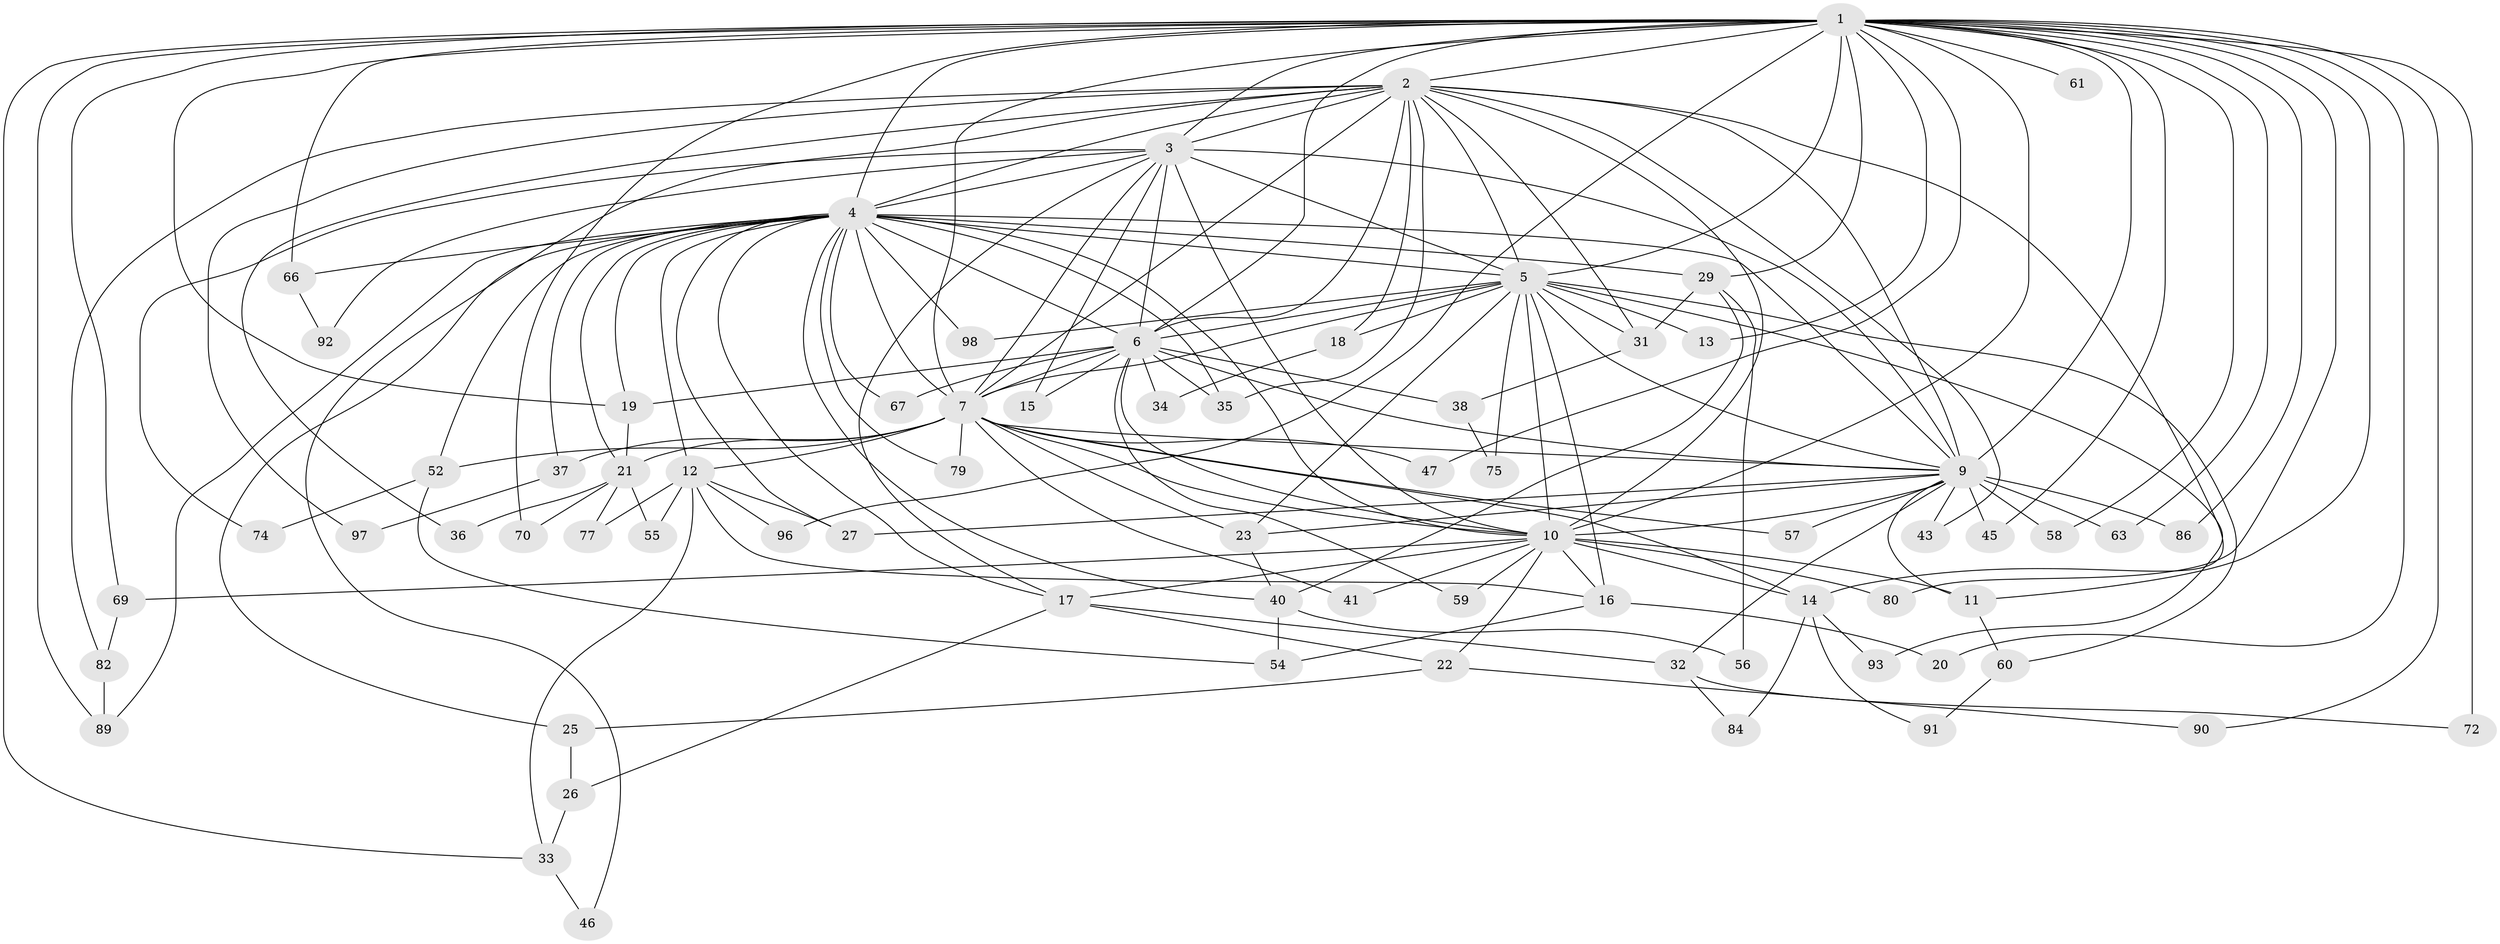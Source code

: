 // Generated by graph-tools (version 1.1) at 2025/23/03/03/25 07:23:37]
// undirected, 71 vertices, 173 edges
graph export_dot {
graph [start="1"]
  node [color=gray90,style=filled];
  1 [super="+8"];
  2 [super="+49"];
  3 [super="+48"];
  4 [super="+62"];
  5 [super="+30"];
  6 [super="+28"];
  7 [super="+42"];
  9 [super="+94"];
  10 [super="+68"];
  11 [super="+78"];
  12 [super="+39"];
  13;
  14 [super="+76"];
  15;
  16 [super="+53"];
  17 [super="+85"];
  18 [super="+64"];
  19 [super="+44"];
  20;
  21 [super="+24"];
  22;
  23 [super="+65"];
  25;
  26;
  27;
  29 [super="+71"];
  31 [super="+50"];
  32;
  33 [super="+73"];
  34;
  35 [super="+51"];
  36;
  37;
  38;
  40 [super="+87"];
  41;
  43;
  45;
  46;
  47;
  52;
  54 [super="+83"];
  55;
  56;
  57;
  58;
  59;
  60;
  61;
  63;
  66;
  67 [super="+88"];
  69;
  70;
  72 [super="+81"];
  74;
  75;
  77;
  79;
  80;
  82;
  84;
  86;
  89 [super="+95"];
  90;
  91;
  92;
  93;
  96;
  97;
  98;
  1 -- 2 [weight=2];
  1 -- 3 [weight=2];
  1 -- 4 [weight=2];
  1 -- 5 [weight=2];
  1 -- 6 [weight=2];
  1 -- 7 [weight=2];
  1 -- 9 [weight=2];
  1 -- 10 [weight=2];
  1 -- 11;
  1 -- 13;
  1 -- 29 [weight=2];
  1 -- 45;
  1 -- 61 [weight=2];
  1 -- 70;
  1 -- 80;
  1 -- 86;
  1 -- 89;
  1 -- 90;
  1 -- 66;
  1 -- 69;
  1 -- 72 [weight=2];
  1 -- 19 [weight=2];
  1 -- 20;
  1 -- 96;
  1 -- 47;
  1 -- 58;
  1 -- 63;
  1 -- 33;
  2 -- 3;
  2 -- 4 [weight=2];
  2 -- 5;
  2 -- 6;
  2 -- 7;
  2 -- 9;
  2 -- 10;
  2 -- 14;
  2 -- 18;
  2 -- 31;
  2 -- 35;
  2 -- 36;
  2 -- 43;
  2 -- 46;
  2 -- 82;
  2 -- 97;
  3 -- 4 [weight=2];
  3 -- 5;
  3 -- 6;
  3 -- 7;
  3 -- 9;
  3 -- 10;
  3 -- 15;
  3 -- 17;
  3 -- 74;
  3 -- 92;
  4 -- 5;
  4 -- 6;
  4 -- 7;
  4 -- 9;
  4 -- 10 [weight=2];
  4 -- 12;
  4 -- 19;
  4 -- 21;
  4 -- 25;
  4 -- 27;
  4 -- 29;
  4 -- 37;
  4 -- 40;
  4 -- 52;
  4 -- 66;
  4 -- 67 [weight=2];
  4 -- 79;
  4 -- 89;
  4 -- 98;
  4 -- 17;
  4 -- 35;
  5 -- 6;
  5 -- 7;
  5 -- 9;
  5 -- 10 [weight=2];
  5 -- 13;
  5 -- 16 [weight=2];
  5 -- 18 [weight=2];
  5 -- 23 [weight=2];
  5 -- 31;
  5 -- 60;
  5 -- 98;
  5 -- 75;
  5 -- 93;
  6 -- 7;
  6 -- 9;
  6 -- 10;
  6 -- 15;
  6 -- 34;
  6 -- 35;
  6 -- 38;
  6 -- 59;
  6 -- 67;
  6 -- 19;
  7 -- 9;
  7 -- 10;
  7 -- 12;
  7 -- 14;
  7 -- 23;
  7 -- 37;
  7 -- 41;
  7 -- 47;
  7 -- 52;
  7 -- 57;
  7 -- 79;
  7 -- 21;
  9 -- 10;
  9 -- 27;
  9 -- 32;
  9 -- 43;
  9 -- 45;
  9 -- 57;
  9 -- 58;
  9 -- 63;
  9 -- 86;
  9 -- 23;
  9 -- 11;
  10 -- 11;
  10 -- 17;
  10 -- 22;
  10 -- 41;
  10 -- 59;
  10 -- 69;
  10 -- 80;
  10 -- 16;
  10 -- 14;
  11 -- 60;
  12 -- 16;
  12 -- 33;
  12 -- 55;
  12 -- 77;
  12 -- 96;
  12 -- 27;
  14 -- 91;
  14 -- 93;
  14 -- 84;
  16 -- 20;
  16 -- 54;
  17 -- 22;
  17 -- 26;
  17 -- 32;
  18 -- 34;
  19 -- 21;
  21 -- 36;
  21 -- 55;
  21 -- 70;
  21 -- 77;
  22 -- 25;
  22 -- 90;
  23 -- 40;
  25 -- 26;
  26 -- 33;
  29 -- 40;
  29 -- 56;
  29 -- 31;
  31 -- 38;
  32 -- 72;
  32 -- 84;
  33 -- 46;
  37 -- 97;
  38 -- 75;
  40 -- 56;
  40 -- 54;
  52 -- 54;
  52 -- 74;
  60 -- 91;
  66 -- 92;
  69 -- 82;
  82 -- 89;
}
